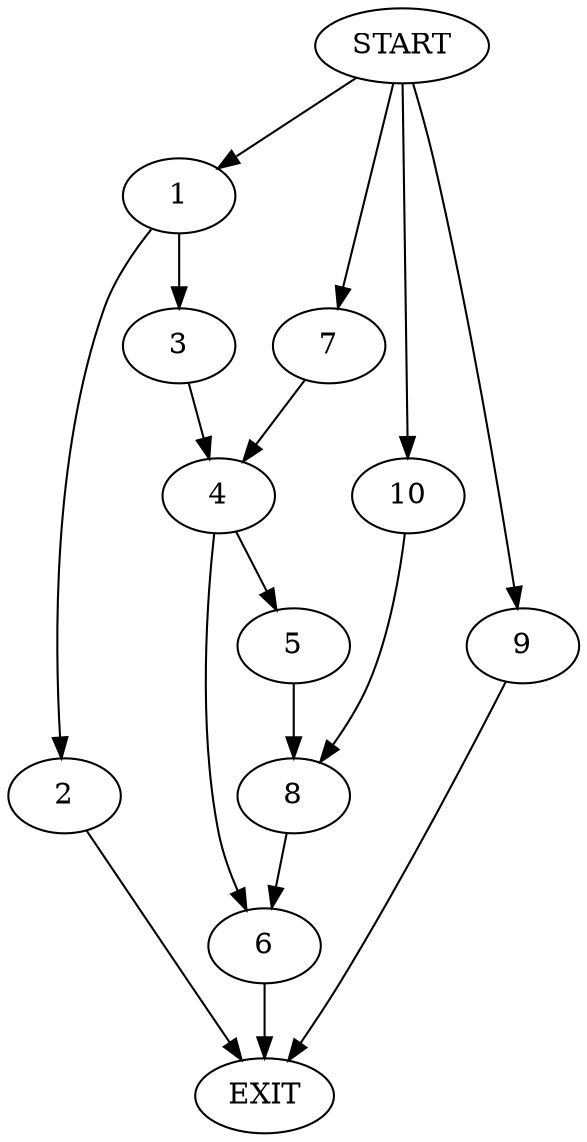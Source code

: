digraph {
0 [label="START"]
11 [label="EXIT"]
0 -> 1
1 -> 2
1 -> 3
3 -> 4
2 -> 11
4 -> 5
4 -> 6
0 -> 7
7 -> 4
6 -> 11
5 -> 8
0 -> 9
9 -> 11
8 -> 6
0 -> 10
10 -> 8
}
